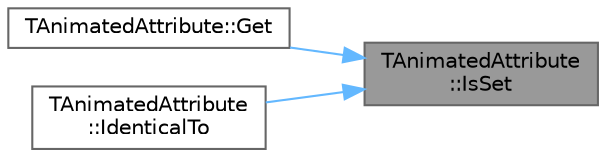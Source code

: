 digraph "TAnimatedAttribute::IsSet"
{
 // INTERACTIVE_SVG=YES
 // LATEX_PDF_SIZE
  bgcolor="transparent";
  edge [fontname=Helvetica,fontsize=10,labelfontname=Helvetica,labelfontsize=10];
  node [fontname=Helvetica,fontsize=10,shape=box,height=0.2,width=0.4];
  rankdir="RL";
  Node1 [id="Node000001",label="TAnimatedAttribute\l::IsSet",height=0.2,width=0.4,color="gray40", fillcolor="grey60", style="filled", fontcolor="black",tooltip="Was this TAnimatedAttribute ever assigned?"];
  Node1 -> Node2 [id="edge1_Node000001_Node000002",dir="back",color="steelblue1",style="solid",tooltip=" "];
  Node2 [id="Node000002",label="TAnimatedAttribute::Get",height=0.2,width=0.4,color="grey40", fillcolor="white", style="filled",URL="$d3/d6c/classTAnimatedAttribute.html#a21b259047bebb44a311ba7e37c69b4fd",tooltip="Gets the attribute's current value."];
  Node1 -> Node3 [id="edge2_Node000001_Node000003",dir="back",color="steelblue1",style="solid",tooltip=" "];
  Node3 [id="Node000003",label="TAnimatedAttribute\l::IdenticalTo",height=0.2,width=0.4,color="grey40", fillcolor="white", style="filled",URL="$d3/d6c/classTAnimatedAttribute.html#af2c6f0bd99e6194f946b67d7b3b52778",tooltip="Is this attribute identical to another TAnimationAttribute."];
}
